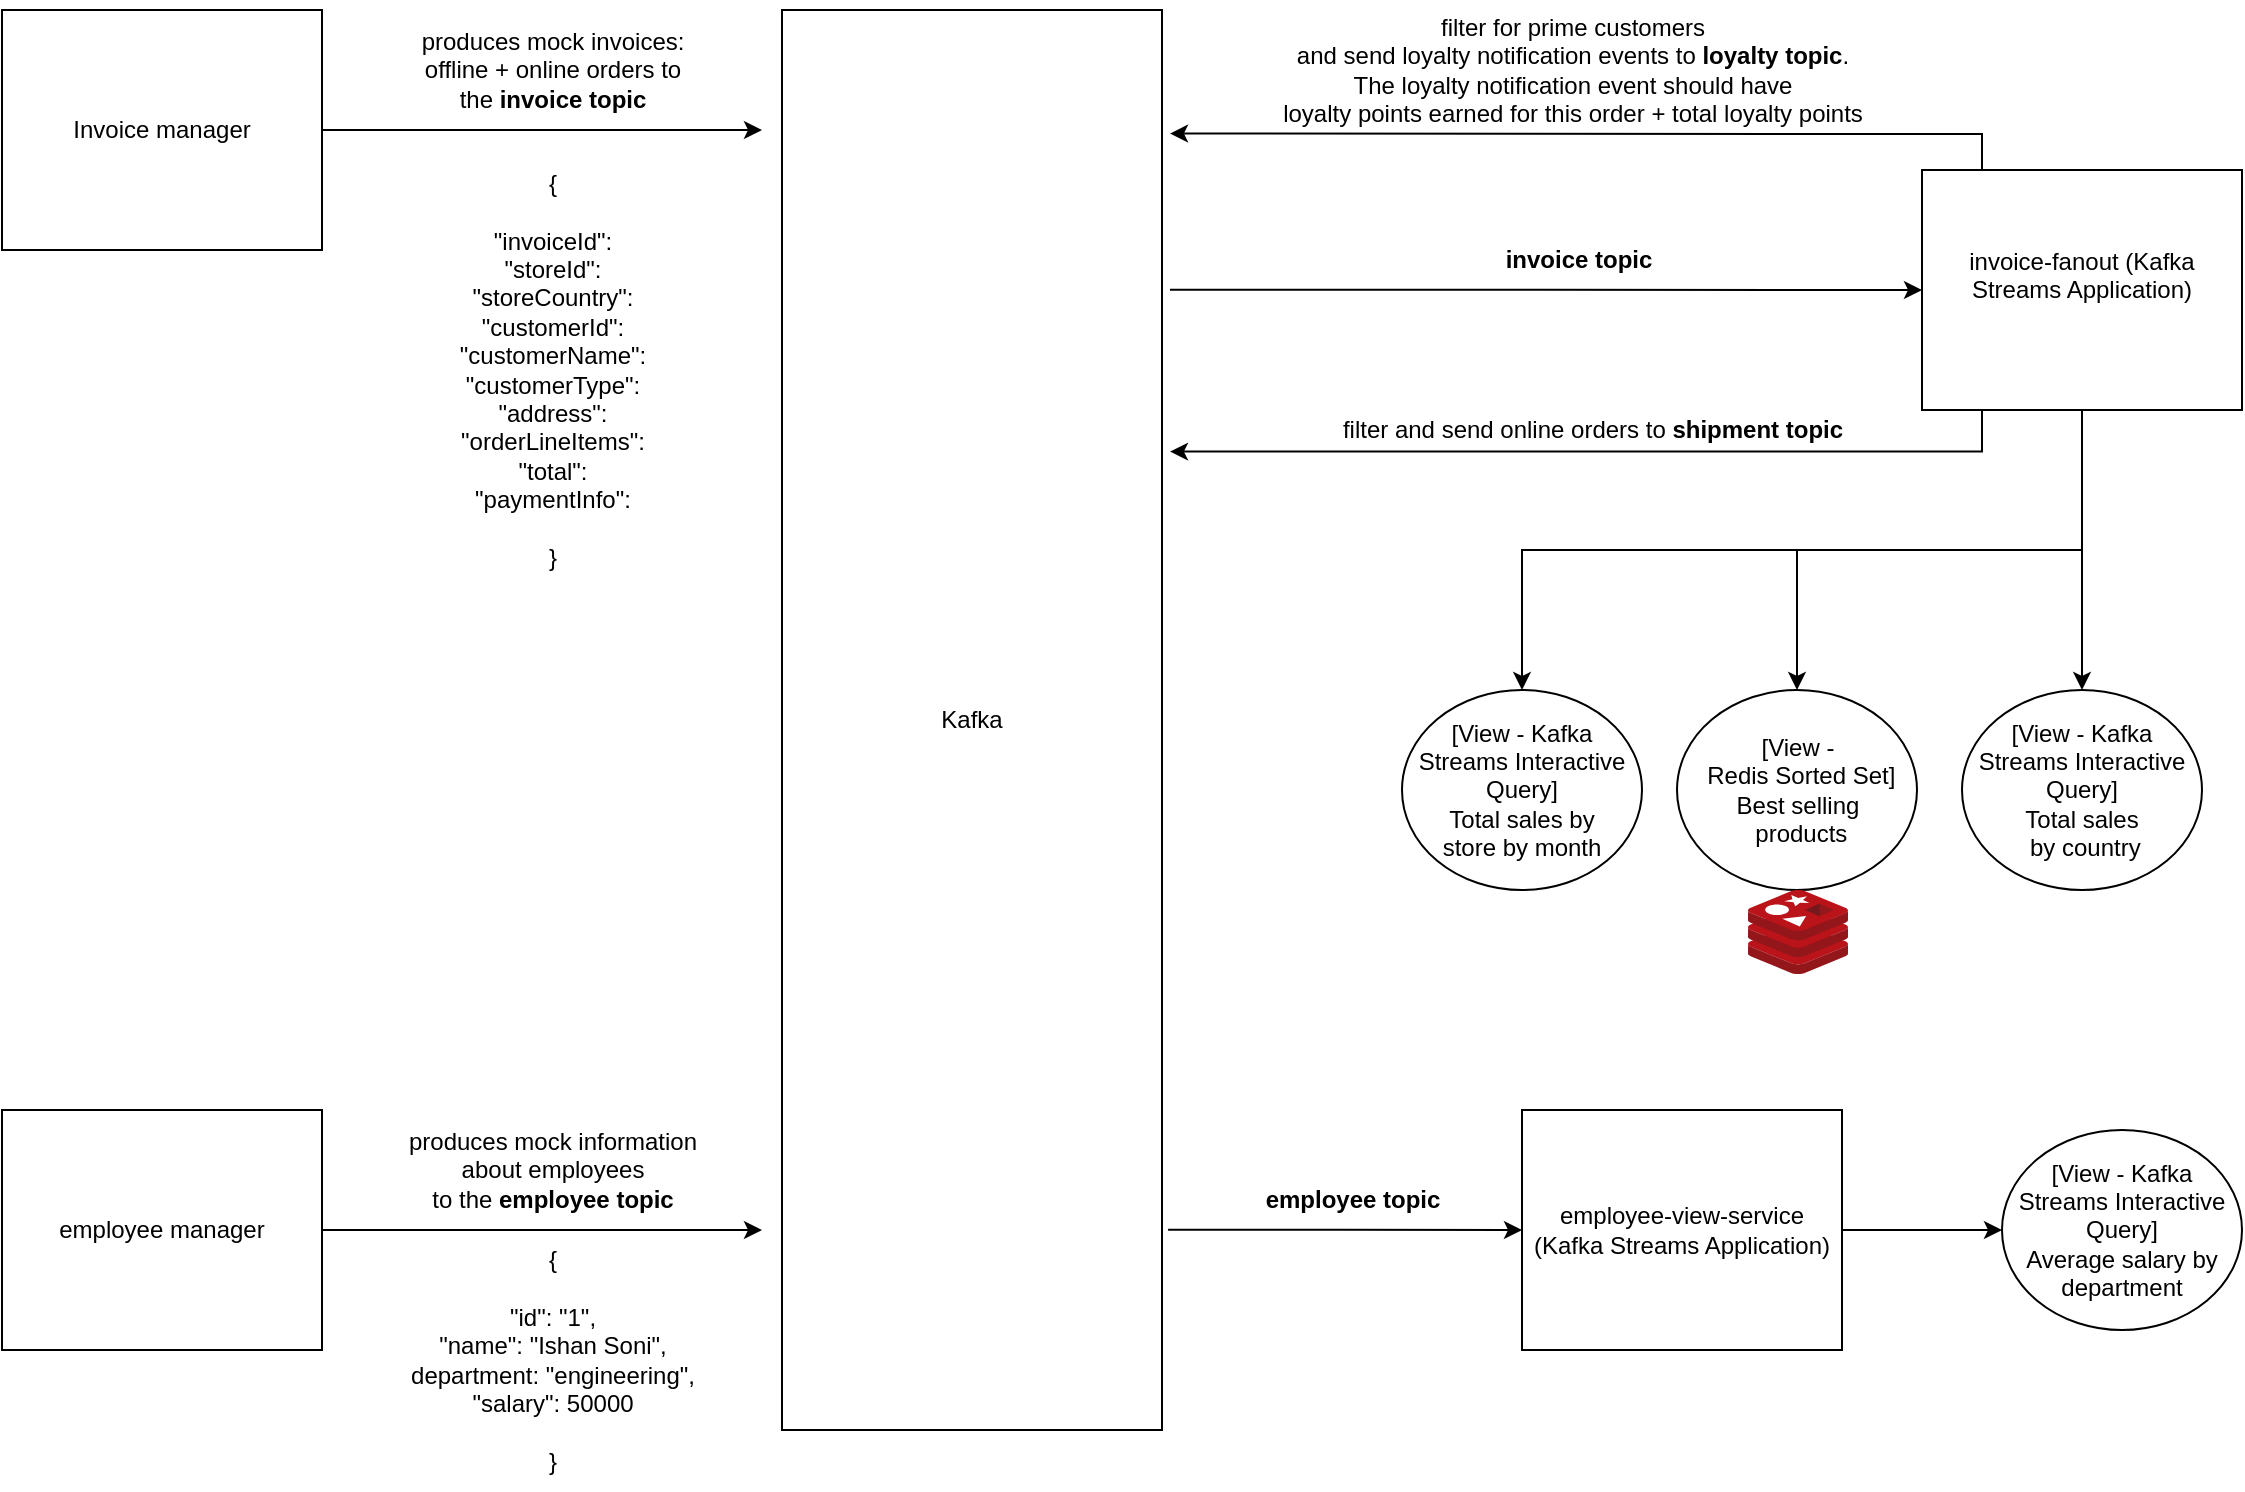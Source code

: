 <mxfile version="20.4.0" type="github">
  <diagram id="5P54bRnoej0K6xraSHRH" name="Page-1">
    <mxGraphModel dx="1412" dy="806" grid="1" gridSize="10" guides="1" tooltips="1" connect="1" arrows="1" fold="1" page="1" pageScale="1" pageWidth="850" pageHeight="1100" math="0" shadow="0">
      <root>
        <mxCell id="0" />
        <mxCell id="1" parent="0" />
        <mxCell id="R-bbjsSr86mgTCKb609b-2" style="edgeStyle=orthogonalEdgeStyle;rounded=0;orthogonalLoop=1;jettySize=auto;html=1;" parent="1" edge="1">
          <mxGeometry relative="1" as="geometry">
            <mxPoint x="740" y="680" as="targetPoint" />
            <Array as="points">
              <mxPoint x="700" y="680" />
              <mxPoint x="700" y="680" />
            </Array>
            <mxPoint x="450" y="680" as="sourcePoint" />
          </mxGeometry>
        </mxCell>
        <mxCell id="R-bbjsSr86mgTCKb609b-1" value="Invoice manager" style="rounded=0;whiteSpace=wrap;html=1;" parent="1" vertex="1">
          <mxGeometry x="360" y="620" width="160" height="120" as="geometry" />
        </mxCell>
        <mxCell id="R-bbjsSr86mgTCKb609b-4" value="&lt;div&gt;produces mock invoices:&lt;/div&gt;&lt;div&gt;offline + online orders to &lt;br&gt;&lt;/div&gt;&lt;div&gt;the &lt;b&gt;invoice topic&lt;/b&gt;&lt;br&gt;&lt;/div&gt;" style="text;html=1;align=center;verticalAlign=middle;resizable=0;points=[];autosize=1;strokeColor=none;fillColor=none;" parent="1" vertex="1">
          <mxGeometry x="560" y="620" width="150" height="60" as="geometry" />
        </mxCell>
        <mxCell id="R-bbjsSr86mgTCKb609b-13" style="edgeStyle=orthogonalEdgeStyle;rounded=0;orthogonalLoop=1;jettySize=auto;html=1;exitX=1.021;exitY=0.197;exitDx=0;exitDy=0;exitPerimeter=0;entryX=0;entryY=0.5;entryDx=0;entryDy=0;" parent="1" source="R-bbjsSr86mgTCKb609b-12" target="R-bbjsSr86mgTCKb609b-14" edge="1">
          <mxGeometry relative="1" as="geometry">
            <mxPoint x="1450" y="760" as="targetPoint" />
            <mxPoint x="950" y="760" as="sourcePoint" />
          </mxGeometry>
        </mxCell>
        <mxCell id="R-bbjsSr86mgTCKb609b-12" value="&lt;div&gt;Kafka&lt;/div&gt;" style="rounded=0;whiteSpace=wrap;html=1;" parent="1" vertex="1">
          <mxGeometry x="750" y="620" width="190" height="710" as="geometry" />
        </mxCell>
        <mxCell id="y4gbumKhwlBJVd_YbdDv-16" style="edgeStyle=orthogonalEdgeStyle;rounded=0;orthogonalLoop=1;jettySize=auto;html=1;entryX=1.021;entryY=0.087;entryDx=0;entryDy=0;entryPerimeter=0;" parent="1" source="R-bbjsSr86mgTCKb609b-14" target="R-bbjsSr86mgTCKb609b-12" edge="1">
          <mxGeometry relative="1" as="geometry">
            <Array as="points">
              <mxPoint x="1350" y="682" />
              <mxPoint x="1350" y="682" />
            </Array>
          </mxGeometry>
        </mxCell>
        <mxCell id="y4gbumKhwlBJVd_YbdDv-24" style="edgeStyle=orthogonalEdgeStyle;rounded=0;orthogonalLoop=1;jettySize=auto;html=1;entryX=0.5;entryY=0;entryDx=0;entryDy=0;" parent="1" source="R-bbjsSr86mgTCKb609b-14" target="R-bbjsSr86mgTCKb609b-25" edge="1">
          <mxGeometry relative="1" as="geometry">
            <Array as="points">
              <mxPoint x="1400" y="890" />
              <mxPoint x="1258" y="890" />
            </Array>
          </mxGeometry>
        </mxCell>
        <mxCell id="y4gbumKhwlBJVd_YbdDv-25" style="edgeStyle=orthogonalEdgeStyle;rounded=0;orthogonalLoop=1;jettySize=auto;html=1;entryX=0.5;entryY=0;entryDx=0;entryDy=0;" parent="1" source="R-bbjsSr86mgTCKb609b-14" target="R-bbjsSr86mgTCKb609b-22" edge="1">
          <mxGeometry relative="1" as="geometry" />
        </mxCell>
        <mxCell id="y4gbumKhwlBJVd_YbdDv-26" style="edgeStyle=orthogonalEdgeStyle;rounded=0;orthogonalLoop=1;jettySize=auto;html=1;entryX=0.5;entryY=0;entryDx=0;entryDy=0;" parent="1" source="R-bbjsSr86mgTCKb609b-14" target="R-bbjsSr86mgTCKb609b-15" edge="1">
          <mxGeometry relative="1" as="geometry">
            <Array as="points">
              <mxPoint x="1400" y="890" />
              <mxPoint x="1120" y="890" />
            </Array>
          </mxGeometry>
        </mxCell>
        <mxCell id="R-bbjsSr86mgTCKb609b-14" value="&lt;div&gt;invoice-fanout (Kafka Streams Application)&lt;/div&gt;&lt;div&gt;&lt;br&gt;&lt;/div&gt;" style="rounded=0;whiteSpace=wrap;html=1;" parent="1" vertex="1">
          <mxGeometry x="1320" y="700" width="160" height="120" as="geometry" />
        </mxCell>
        <mxCell id="R-bbjsSr86mgTCKb609b-15" value="&lt;div&gt;[View - Kafka Streams Interactive Query]&lt;/div&gt;&lt;div&gt;Total sales by &lt;br&gt;&lt;/div&gt;&lt;div&gt;store by month &lt;/div&gt;" style="ellipse;whiteSpace=wrap;html=1;" parent="1" vertex="1">
          <mxGeometry x="1060" y="960" width="120" height="100" as="geometry" />
        </mxCell>
        <mxCell id="R-bbjsSr86mgTCKb609b-22" value="&lt;div&gt;[View - Kafka Streams Interactive Query]&lt;/div&gt;&lt;div&gt;Total sales&lt;/div&gt;&lt;div&gt;&amp;nbsp;by country &lt;/div&gt;" style="ellipse;whiteSpace=wrap;html=1;" parent="1" vertex="1">
          <mxGeometry x="1340" y="960" width="120" height="100" as="geometry" />
        </mxCell>
        <mxCell id="R-bbjsSr86mgTCKb609b-25" value="&lt;div&gt;[View -&lt;/div&gt;&lt;div&gt;&amp;nbsp;Redis Sorted Set]&lt;/div&gt;&lt;div&gt;Best selling&lt;/div&gt;&lt;div&gt;&amp;nbsp;products&lt;br&gt;&lt;/div&gt;" style="ellipse;whiteSpace=wrap;html=1;" parent="1" vertex="1">
          <mxGeometry x="1197.5" y="960" width="120" height="100" as="geometry" />
        </mxCell>
        <mxCell id="R-bbjsSr86mgTCKb609b-27" value="&lt;b&gt;invoice topic&lt;/b&gt;" style="text;html=1;align=center;verticalAlign=middle;resizable=0;points=[];autosize=1;strokeColor=none;fillColor=none;" parent="1" vertex="1">
          <mxGeometry x="1097.5" y="730" width="100" height="30" as="geometry" />
        </mxCell>
        <mxCell id="R-bbjsSr86mgTCKb609b-28" style="edgeStyle=orthogonalEdgeStyle;rounded=0;orthogonalLoop=1;jettySize=auto;html=1;exitX=0;exitY=1;exitDx=0;exitDy=0;entryX=1.021;entryY=0.311;entryDx=0;entryDy=0;entryPerimeter=0;" parent="1" source="R-bbjsSr86mgTCKb609b-14" target="R-bbjsSr86mgTCKb609b-12" edge="1">
          <mxGeometry relative="1" as="geometry">
            <mxPoint x="960" y="840" as="targetPoint" />
            <mxPoint x="1450" y="840" as="sourcePoint" />
            <Array as="points">
              <mxPoint x="1350" y="820" />
              <mxPoint x="1350" y="841" />
            </Array>
          </mxGeometry>
        </mxCell>
        <mxCell id="R-bbjsSr86mgTCKb609b-30" value="filter and send online orders to &lt;b&gt;shipment topic&lt;/b&gt;" style="text;html=1;align=center;verticalAlign=middle;resizable=0;points=[];autosize=1;strokeColor=none;fillColor=none;" parent="1" vertex="1">
          <mxGeometry x="1020" y="815" width="270" height="30" as="geometry" />
        </mxCell>
        <mxCell id="R-bbjsSr86mgTCKb609b-31" value="&lt;div&gt;filter for prime customers &lt;br&gt;&lt;/div&gt;&lt;div&gt;and send loyalty notification events to &lt;b&gt;loyalty topic&lt;/b&gt;.&lt;/div&gt;&lt;div&gt;The loyalty notification event should have &lt;br&gt;&lt;/div&gt;&lt;div&gt;loyalty points earned for this order + total loyalty points&lt;br&gt;&lt;/div&gt;" style="text;html=1;align=center;verticalAlign=middle;resizable=0;points=[];autosize=1;strokeColor=none;fillColor=none;" parent="1" vertex="1">
          <mxGeometry x="990" y="615" width="310" height="70" as="geometry" />
        </mxCell>
        <mxCell id="jgT_sW7XiQx1aNgOw9o3-3" value="&lt;div&gt;produces mock information &lt;br&gt;&lt;/div&gt;&lt;div&gt;about employees &lt;br&gt;&lt;/div&gt;&lt;div&gt;to the &lt;b&gt;employee topic&lt;/b&gt;&lt;/div&gt;" style="text;html=1;align=center;verticalAlign=middle;resizable=0;points=[];autosize=1;strokeColor=none;fillColor=none;" parent="1" vertex="1">
          <mxGeometry x="550" y="1170" width="170" height="60" as="geometry" />
        </mxCell>
        <mxCell id="jgT_sW7XiQx1aNgOw9o3-4" value="&lt;div&gt;{&lt;/div&gt;&lt;div&gt;&lt;br&gt;&lt;/div&gt;&lt;div&gt;&quot;id&quot;: &quot;1&quot;,&lt;/div&gt;&lt;div&gt;&quot;name&quot;: &quot;Ishan Soni&quot;,&lt;/div&gt;&lt;div&gt;department: &quot;engineering&quot;,&lt;/div&gt;&lt;div&gt;&quot;salary&quot;: 50000&lt;/div&gt;&lt;div&gt;&lt;br&gt;&lt;/div&gt;&lt;div&gt;}&lt;/div&gt;" style="text;html=1;align=center;verticalAlign=middle;resizable=0;points=[];autosize=1;strokeColor=none;fillColor=none;" parent="1" vertex="1">
          <mxGeometry x="550" y="1230" width="170" height="130" as="geometry" />
        </mxCell>
        <mxCell id="y4gbumKhwlBJVd_YbdDv-4" style="edgeStyle=orthogonalEdgeStyle;rounded=0;orthogonalLoop=1;jettySize=auto;html=1;" parent="1" source="jgT_sW7XiQx1aNgOw9o3-5" target="jgT_sW7XiQx1aNgOw9o3-8" edge="1">
          <mxGeometry relative="1" as="geometry" />
        </mxCell>
        <mxCell id="jgT_sW7XiQx1aNgOw9o3-5" value="&lt;div&gt;employee-view-service (Kafka Streams Application)&lt;/div&gt;" style="rounded=0;whiteSpace=wrap;html=1;" parent="1" vertex="1">
          <mxGeometry x="1120" y="1170" width="160" height="120" as="geometry" />
        </mxCell>
        <mxCell id="jgT_sW7XiQx1aNgOw9o3-6" style="edgeStyle=orthogonalEdgeStyle;rounded=0;orthogonalLoop=1;jettySize=auto;html=1;entryX=0;entryY=0.5;entryDx=0;entryDy=0;exitX=1.016;exitY=0.859;exitDx=0;exitDy=0;exitPerimeter=0;" parent="1" source="R-bbjsSr86mgTCKb609b-12" target="jgT_sW7XiQx1aNgOw9o3-5" edge="1">
          <mxGeometry relative="1" as="geometry">
            <mxPoint x="1150" y="1230" as="targetPoint" />
            <mxPoint x="950" y="1230" as="sourcePoint" />
          </mxGeometry>
        </mxCell>
        <mxCell id="jgT_sW7XiQx1aNgOw9o3-7" value="&lt;b&gt;employee topic&lt;/b&gt;" style="text;html=1;align=center;verticalAlign=middle;resizable=0;points=[];autosize=1;strokeColor=none;fillColor=none;" parent="1" vertex="1">
          <mxGeometry x="980" y="1200" width="110" height="30" as="geometry" />
        </mxCell>
        <mxCell id="jgT_sW7XiQx1aNgOw9o3-8" value="&lt;div&gt;[View - Kafka Streams Interactive Query]&lt;/div&gt;Average salary by department" style="ellipse;whiteSpace=wrap;html=1;" parent="1" vertex="1">
          <mxGeometry x="1360" y="1180" width="120" height="100" as="geometry" />
        </mxCell>
        <mxCell id="y4gbumKhwlBJVd_YbdDv-3" style="edgeStyle=orthogonalEdgeStyle;rounded=0;orthogonalLoop=1;jettySize=auto;html=1;" parent="1" source="y4gbumKhwlBJVd_YbdDv-2" edge="1">
          <mxGeometry relative="1" as="geometry">
            <mxPoint x="740" y="1230" as="targetPoint" />
          </mxGeometry>
        </mxCell>
        <mxCell id="y4gbumKhwlBJVd_YbdDv-2" value="employee manager" style="rounded=0;whiteSpace=wrap;html=1;" parent="1" vertex="1">
          <mxGeometry x="360" y="1170" width="160" height="120" as="geometry" />
        </mxCell>
        <mxCell id="y4gbumKhwlBJVd_YbdDv-6" value="&lt;div&gt;{&lt;/div&gt;&lt;div&gt;&lt;br&gt;&lt;/div&gt;&lt;div&gt;&quot;invoiceId&quot;:&lt;br&gt;&lt;/div&gt;&lt;div&gt;&quot;storeId&quot;:&lt;br&gt;&lt;/div&gt;&lt;div&gt;&quot;storeCountry&quot;: &lt;br&gt;&lt;/div&gt;&lt;div&gt;&quot;customerId&quot;: &lt;br&gt;&lt;/div&gt;&lt;div&gt;&quot;customerName&quot;:&lt;/div&gt;&lt;div&gt;&quot;customerType&quot;:&lt;/div&gt;&lt;div&gt;&quot;address&quot;:&lt;/div&gt;&lt;div&gt;&quot;orderLineItems&quot;:&lt;/div&gt;&lt;div&gt;&quot;total&quot;:&lt;/div&gt;&lt;div&gt;&quot;paymentInfo&quot;:&lt;br&gt;&lt;/div&gt;&lt;div&gt;&lt;br&gt;&lt;/div&gt;&lt;div&gt;}&lt;/div&gt;" style="text;html=1;align=center;verticalAlign=middle;resizable=0;points=[];autosize=1;strokeColor=none;fillColor=none;" parent="1" vertex="1">
          <mxGeometry x="575" y="690" width="120" height="220" as="geometry" />
        </mxCell>
        <mxCell id="tDlDGJJT8bJ8rF5T2NNK-4" value="" style="sketch=0;aspect=fixed;html=1;points=[];align=center;image;fontSize=12;image=img/lib/mscae/Cache_Redis_Product.svg;" vertex="1" parent="1">
          <mxGeometry x="1233" y="1060" width="50" height="42" as="geometry" />
        </mxCell>
      </root>
    </mxGraphModel>
  </diagram>
</mxfile>
